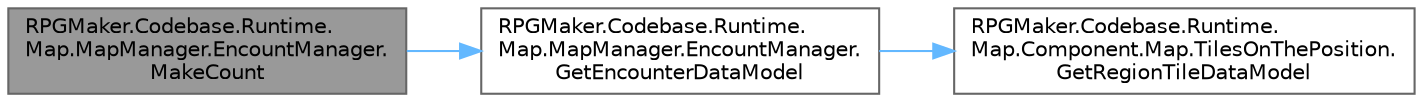 digraph "RPGMaker.Codebase.Runtime.Map.MapManager.EncountManager.MakeCount"
{
 // LATEX_PDF_SIZE
  bgcolor="transparent";
  edge [fontname=Helvetica,fontsize=10,labelfontname=Helvetica,labelfontsize=10];
  node [fontname=Helvetica,fontsize=10,shape=box,height=0.2,width=0.4];
  rankdir="LR";
  Node1 [id="Node000001",label="RPGMaker.Codebase.Runtime.\lMap.MapManager.EncountManager.\lMakeCount",height=0.2,width=0.4,color="gray40", fillcolor="grey60", style="filled", fontcolor="black",tooltip="😁 回数作成"];
  Node1 -> Node2 [id="edge1_Node000001_Node000002",color="steelblue1",style="solid",tooltip=" "];
  Node2 [id="Node000002",label="RPGMaker.Codebase.Runtime.\lMap.MapManager.EncountManager.\lGetEncounterDataModel",height=0.2,width=0.4,color="grey40", fillcolor="white", style="filled",URL="$dc/d55/class_r_p_g_maker_1_1_codebase_1_1_runtime_1_1_map_1_1_map_manager_1_1_encount_manager.html#ae50c368afd8ea0c3a85fc26fcd347ec8",tooltip="😁 現地点でのエンカウンターデータモデルを取得。"];
  Node2 -> Node3 [id="edge2_Node000002_Node000003",color="steelblue1",style="solid",tooltip=" "];
  Node3 [id="Node000003",label="RPGMaker.Codebase.Runtime.\lMap.Component.Map.TilesOnThePosition.\lGetRegionTileDataModel",height=0.2,width=0.4,color="grey40", fillcolor="white", style="filled",URL="$d6/dfd/class_r_p_g_maker_1_1_codebase_1_1_runtime_1_1_map_1_1_component_1_1_map_1_1_tiles_on_the_position.html#a1d599775cba7993eaaf77817f7c8b9a9",tooltip="現地点のリージョンタイルデータを取得。"];
}
